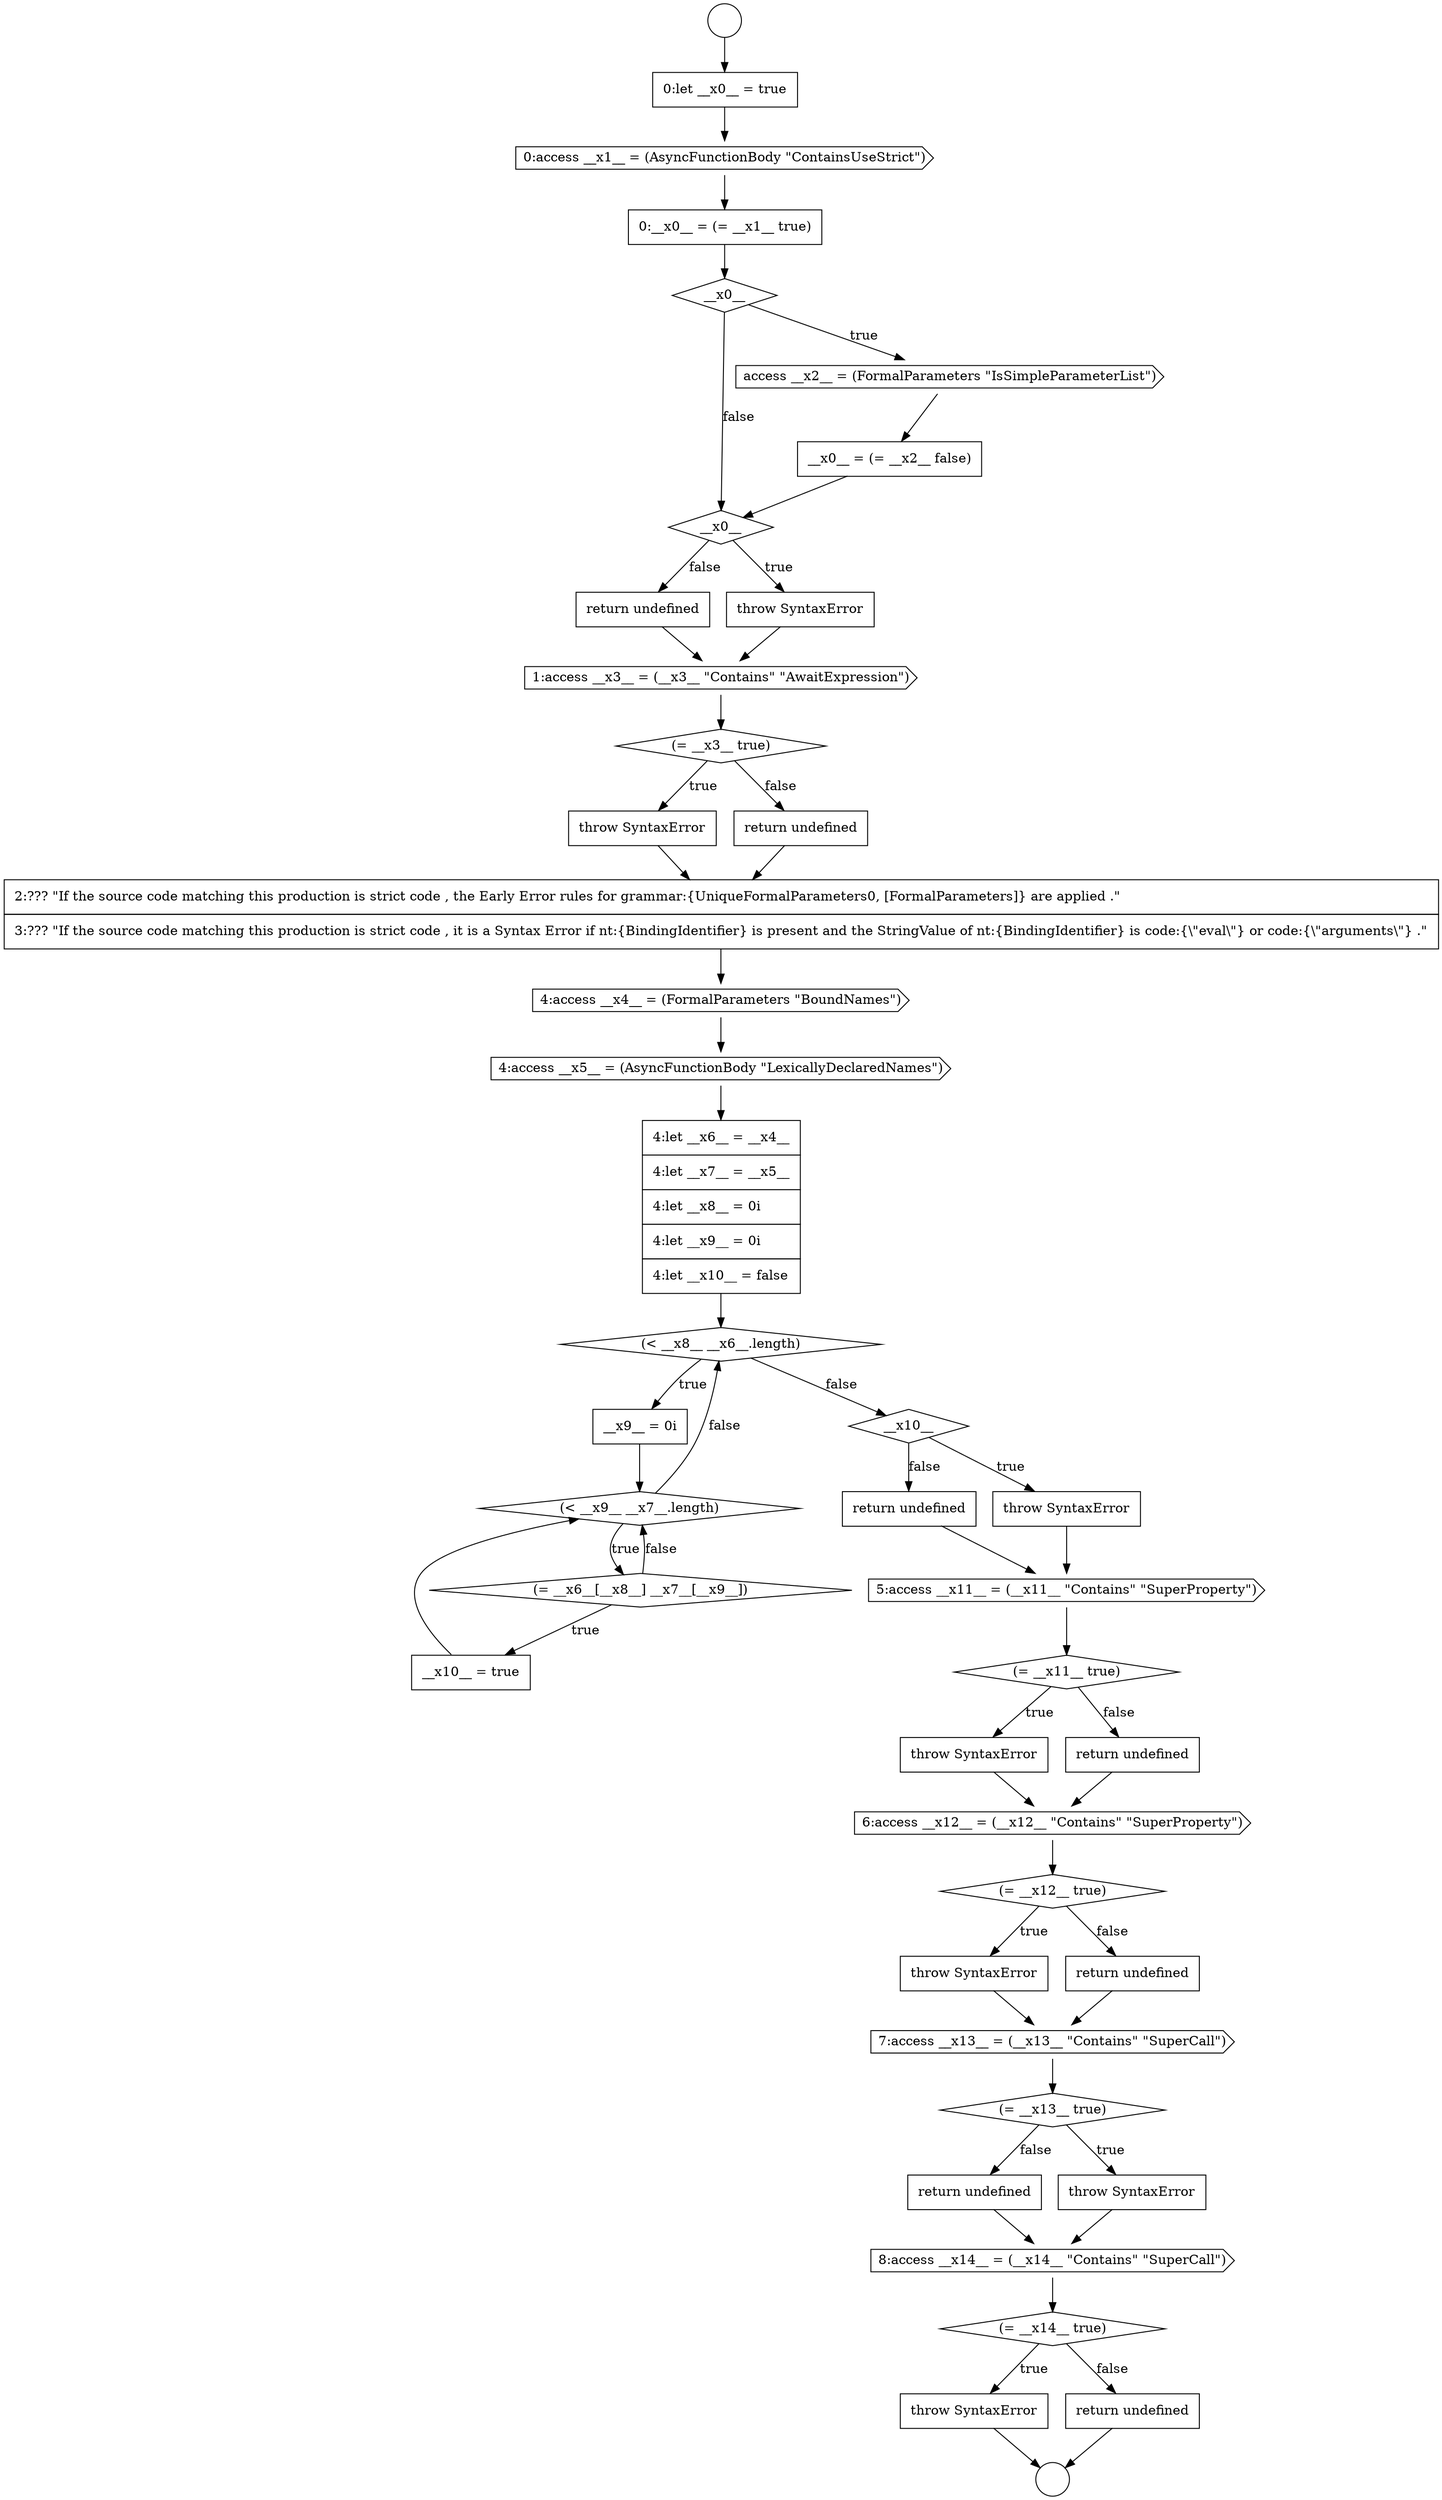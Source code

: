 digraph {
  node19451 [shape=none, margin=0, label=<<font color="black">
    <table border="0" cellborder="1" cellspacing="0" cellpadding="10">
      <tr><td align="left">throw SyntaxError</td></tr>
    </table>
  </font>> color="black" fillcolor="white" style=filled]
  node19438 [shape=none, margin=0, label=<<font color="black">
    <table border="0" cellborder="1" cellspacing="0" cellpadding="10">
      <tr><td align="left">__x9__ = 0i</td></tr>
    </table>
  </font>> color="black" fillcolor="white" style=filled]
  node19443 [shape=none, margin=0, label=<<font color="black">
    <table border="0" cellborder="1" cellspacing="0" cellpadding="10">
      <tr><td align="left">throw SyntaxError</td></tr>
    </table>
  </font>> color="black" fillcolor="white" style=filled]
  node19446 [shape=diamond, label=<<font color="black">(= __x11__ true)</font>> color="black" fillcolor="white" style=filled]
  node19454 [shape=diamond, label=<<font color="black">(= __x13__ true)</font>> color="black" fillcolor="white" style=filled]
  node19425 [shape=none, margin=0, label=<<font color="black">
    <table border="0" cellborder="1" cellspacing="0" cellpadding="10">
      <tr><td align="left">__x0__ = (= __x2__ false)</td></tr>
    </table>
  </font>> color="black" fillcolor="white" style=filled]
  node19430 [shape=diamond, label=<<font color="black">(= __x3__ true)</font>> color="black" fillcolor="white" style=filled]
  node19418 [shape=circle label=" " color="black" fillcolor="white" style=filled]
  node19440 [shape=diamond, label=<<font color="black">(= __x6__[__x8__] __x7__[__x9__])</font>> color="black" fillcolor="white" style=filled]
  node19453 [shape=cds, label=<<font color="black">7:access __x13__ = (__x13__ &quot;Contains&quot; &quot;SuperCall&quot;)</font>> color="black" fillcolor="white" style=filled]
  node19444 [shape=none, margin=0, label=<<font color="black">
    <table border="0" cellborder="1" cellspacing="0" cellpadding="10">
      <tr><td align="left">return undefined</td></tr>
    </table>
  </font>> color="black" fillcolor="white" style=filled]
  node19441 [shape=none, margin=0, label=<<font color="black">
    <table border="0" cellborder="1" cellspacing="0" cellpadding="10">
      <tr><td align="left">__x10__ = true</td></tr>
    </table>
  </font>> color="black" fillcolor="white" style=filled]
  node19435 [shape=cds, label=<<font color="black">4:access __x5__ = (AsyncFunctionBody &quot;LexicallyDeclaredNames&quot;)</font>> color="black" fillcolor="white" style=filled]
  node19456 [shape=none, margin=0, label=<<font color="black">
    <table border="0" cellborder="1" cellspacing="0" cellpadding="10">
      <tr><td align="left">return undefined</td></tr>
    </table>
  </font>> color="black" fillcolor="white" style=filled]
  node19452 [shape=none, margin=0, label=<<font color="black">
    <table border="0" cellborder="1" cellspacing="0" cellpadding="10">
      <tr><td align="left">return undefined</td></tr>
    </table>
  </font>> color="black" fillcolor="white" style=filled]
  node19423 [shape=diamond, label=<<font color="black">__x0__</font>> color="black" fillcolor="white" style=filled]
  node19455 [shape=none, margin=0, label=<<font color="black">
    <table border="0" cellborder="1" cellspacing="0" cellpadding="10">
      <tr><td align="left">throw SyntaxError</td></tr>
    </table>
  </font>> color="black" fillcolor="white" style=filled]
  node19458 [shape=diamond, label=<<font color="black">(= __x14__ true)</font>> color="black" fillcolor="white" style=filled]
  node19419 [shape=circle label=" " color="black" fillcolor="white" style=filled]
  node19434 [shape=cds, label=<<font color="black">4:access __x4__ = (FormalParameters &quot;BoundNames&quot;)</font>> color="black" fillcolor="white" style=filled]
  node19437 [shape=diamond, label=<<font color="black">(&lt; __x8__ __x6__.length)</font>> color="black" fillcolor="white" style=filled]
  node19428 [shape=none, margin=0, label=<<font color="black">
    <table border="0" cellborder="1" cellspacing="0" cellpadding="10">
      <tr><td align="left">return undefined</td></tr>
    </table>
  </font>> color="black" fillcolor="white" style=filled]
  node19422 [shape=none, margin=0, label=<<font color="black">
    <table border="0" cellborder="1" cellspacing="0" cellpadding="10">
      <tr><td align="left">0:__x0__ = (= __x1__ true)</td></tr>
    </table>
  </font>> color="black" fillcolor="white" style=filled]
  node19433 [shape=none, margin=0, label=<<font color="black">
    <table border="0" cellborder="1" cellspacing="0" cellpadding="10">
      <tr><td align="left">2:??? &quot;If the source code matching this production is strict code , the Early Error rules for grammar:{UniqueFormalParameters0, [FormalParameters]} are applied .&quot;</td></tr>
      <tr><td align="left">3:??? &quot;If the source code matching this production is strict code , it is a Syntax Error if nt:{BindingIdentifier} is present and the StringValue of nt:{BindingIdentifier} is code:{\&quot;eval\&quot;} or code:{\&quot;arguments\&quot;} .&quot;</td></tr>
    </table>
  </font>> color="black" fillcolor="white" style=filled]
  node19450 [shape=diamond, label=<<font color="black">(= __x12__ true)</font>> color="black" fillcolor="white" style=filled]
  node19459 [shape=none, margin=0, label=<<font color="black">
    <table border="0" cellborder="1" cellspacing="0" cellpadding="10">
      <tr><td align="left">throw SyntaxError</td></tr>
    </table>
  </font>> color="black" fillcolor="white" style=filled]
  node19447 [shape=none, margin=0, label=<<font color="black">
    <table border="0" cellborder="1" cellspacing="0" cellpadding="10">
      <tr><td align="left">throw SyntaxError</td></tr>
    </table>
  </font>> color="black" fillcolor="white" style=filled]
  node19449 [shape=cds, label=<<font color="black">6:access __x12__ = (__x12__ &quot;Contains&quot; &quot;SuperProperty&quot;)</font>> color="black" fillcolor="white" style=filled]
  node19421 [shape=cds, label=<<font color="black">0:access __x1__ = (AsyncFunctionBody &quot;ContainsUseStrict&quot;)</font>> color="black" fillcolor="white" style=filled]
  node19448 [shape=none, margin=0, label=<<font color="black">
    <table border="0" cellborder="1" cellspacing="0" cellpadding="10">
      <tr><td align="left">return undefined</td></tr>
    </table>
  </font>> color="black" fillcolor="white" style=filled]
  node19426 [shape=diamond, label=<<font color="black">__x0__</font>> color="black" fillcolor="white" style=filled]
  node19431 [shape=none, margin=0, label=<<font color="black">
    <table border="0" cellborder="1" cellspacing="0" cellpadding="10">
      <tr><td align="left">throw SyntaxError</td></tr>
    </table>
  </font>> color="black" fillcolor="white" style=filled]
  node19429 [shape=cds, label=<<font color="black">1:access __x3__ = (__x3__ &quot;Contains&quot; &quot;AwaitExpression&quot;)</font>> color="black" fillcolor="white" style=filled]
  node19460 [shape=none, margin=0, label=<<font color="black">
    <table border="0" cellborder="1" cellspacing="0" cellpadding="10">
      <tr><td align="left">return undefined</td></tr>
    </table>
  </font>> color="black" fillcolor="white" style=filled]
  node19436 [shape=none, margin=0, label=<<font color="black">
    <table border="0" cellborder="1" cellspacing="0" cellpadding="10">
      <tr><td align="left">4:let __x6__ = __x4__</td></tr>
      <tr><td align="left">4:let __x7__ = __x5__</td></tr>
      <tr><td align="left">4:let __x8__ = 0i</td></tr>
      <tr><td align="left">4:let __x9__ = 0i</td></tr>
      <tr><td align="left">4:let __x10__ = false</td></tr>
    </table>
  </font>> color="black" fillcolor="white" style=filled]
  node19439 [shape=diamond, label=<<font color="black">(&lt; __x9__ __x7__.length)</font>> color="black" fillcolor="white" style=filled]
  node19424 [shape=cds, label=<<font color="black">access __x2__ = (FormalParameters &quot;IsSimpleParameterList&quot;)</font>> color="black" fillcolor="white" style=filled]
  node19432 [shape=none, margin=0, label=<<font color="black">
    <table border="0" cellborder="1" cellspacing="0" cellpadding="10">
      <tr><td align="left">return undefined</td></tr>
    </table>
  </font>> color="black" fillcolor="white" style=filled]
  node19420 [shape=none, margin=0, label=<<font color="black">
    <table border="0" cellborder="1" cellspacing="0" cellpadding="10">
      <tr><td align="left">0:let __x0__ = true</td></tr>
    </table>
  </font>> color="black" fillcolor="white" style=filled]
  node19457 [shape=cds, label=<<font color="black">8:access __x14__ = (__x14__ &quot;Contains&quot; &quot;SuperCall&quot;)</font>> color="black" fillcolor="white" style=filled]
  node19445 [shape=cds, label=<<font color="black">5:access __x11__ = (__x11__ &quot;Contains&quot; &quot;SuperProperty&quot;)</font>> color="black" fillcolor="white" style=filled]
  node19427 [shape=none, margin=0, label=<<font color="black">
    <table border="0" cellborder="1" cellspacing="0" cellpadding="10">
      <tr><td align="left">throw SyntaxError</td></tr>
    </table>
  </font>> color="black" fillcolor="white" style=filled]
  node19442 [shape=diamond, label=<<font color="black">__x10__</font>> color="black" fillcolor="white" style=filled]
  node19457 -> node19458 [ color="black"]
  node19428 -> node19429 [ color="black"]
  node19448 -> node19449 [ color="black"]
  node19435 -> node19436 [ color="black"]
  node19422 -> node19423 [ color="black"]
  node19418 -> node19420 [ color="black"]
  node19421 -> node19422 [ color="black"]
  node19453 -> node19454 [ color="black"]
  node19436 -> node19437 [ color="black"]
  node19446 -> node19447 [label=<<font color="black">true</font>> color="black"]
  node19446 -> node19448 [label=<<font color="black">false</font>> color="black"]
  node19444 -> node19445 [ color="black"]
  node19454 -> node19455 [label=<<font color="black">true</font>> color="black"]
  node19454 -> node19456 [label=<<font color="black">false</font>> color="black"]
  node19452 -> node19453 [ color="black"]
  node19451 -> node19453 [ color="black"]
  node19426 -> node19427 [label=<<font color="black">true</font>> color="black"]
  node19426 -> node19428 [label=<<font color="black">false</font>> color="black"]
  node19424 -> node19425 [ color="black"]
  node19460 -> node19419 [ color="black"]
  node19430 -> node19431 [label=<<font color="black">true</font>> color="black"]
  node19430 -> node19432 [label=<<font color="black">false</font>> color="black"]
  node19440 -> node19441 [label=<<font color="black">true</font>> color="black"]
  node19440 -> node19439 [label=<<font color="black">false</font>> color="black"]
  node19427 -> node19429 [ color="black"]
  node19432 -> node19433 [ color="black"]
  node19458 -> node19459 [label=<<font color="black">true</font>> color="black"]
  node19458 -> node19460 [label=<<font color="black">false</font>> color="black"]
  node19429 -> node19430 [ color="black"]
  node19439 -> node19440 [label=<<font color="black">true</font>> color="black"]
  node19439 -> node19437 [label=<<font color="black">false</font>> color="black"]
  node19442 -> node19443 [label=<<font color="black">true</font>> color="black"]
  node19442 -> node19444 [label=<<font color="black">false</font>> color="black"]
  node19445 -> node19446 [ color="black"]
  node19455 -> node19457 [ color="black"]
  node19423 -> node19424 [label=<<font color="black">true</font>> color="black"]
  node19423 -> node19426 [label=<<font color="black">false</font>> color="black"]
  node19431 -> node19433 [ color="black"]
  node19456 -> node19457 [ color="black"]
  node19450 -> node19451 [label=<<font color="black">true</font>> color="black"]
  node19450 -> node19452 [label=<<font color="black">false</font>> color="black"]
  node19441 -> node19439 [ color="black"]
  node19459 -> node19419 [ color="black"]
  node19438 -> node19439 [ color="black"]
  node19437 -> node19438 [label=<<font color="black">true</font>> color="black"]
  node19437 -> node19442 [label=<<font color="black">false</font>> color="black"]
  node19420 -> node19421 [ color="black"]
  node19425 -> node19426 [ color="black"]
  node19447 -> node19449 [ color="black"]
  node19449 -> node19450 [ color="black"]
  node19434 -> node19435 [ color="black"]
  node19433 -> node19434 [ color="black"]
  node19443 -> node19445 [ color="black"]
}

